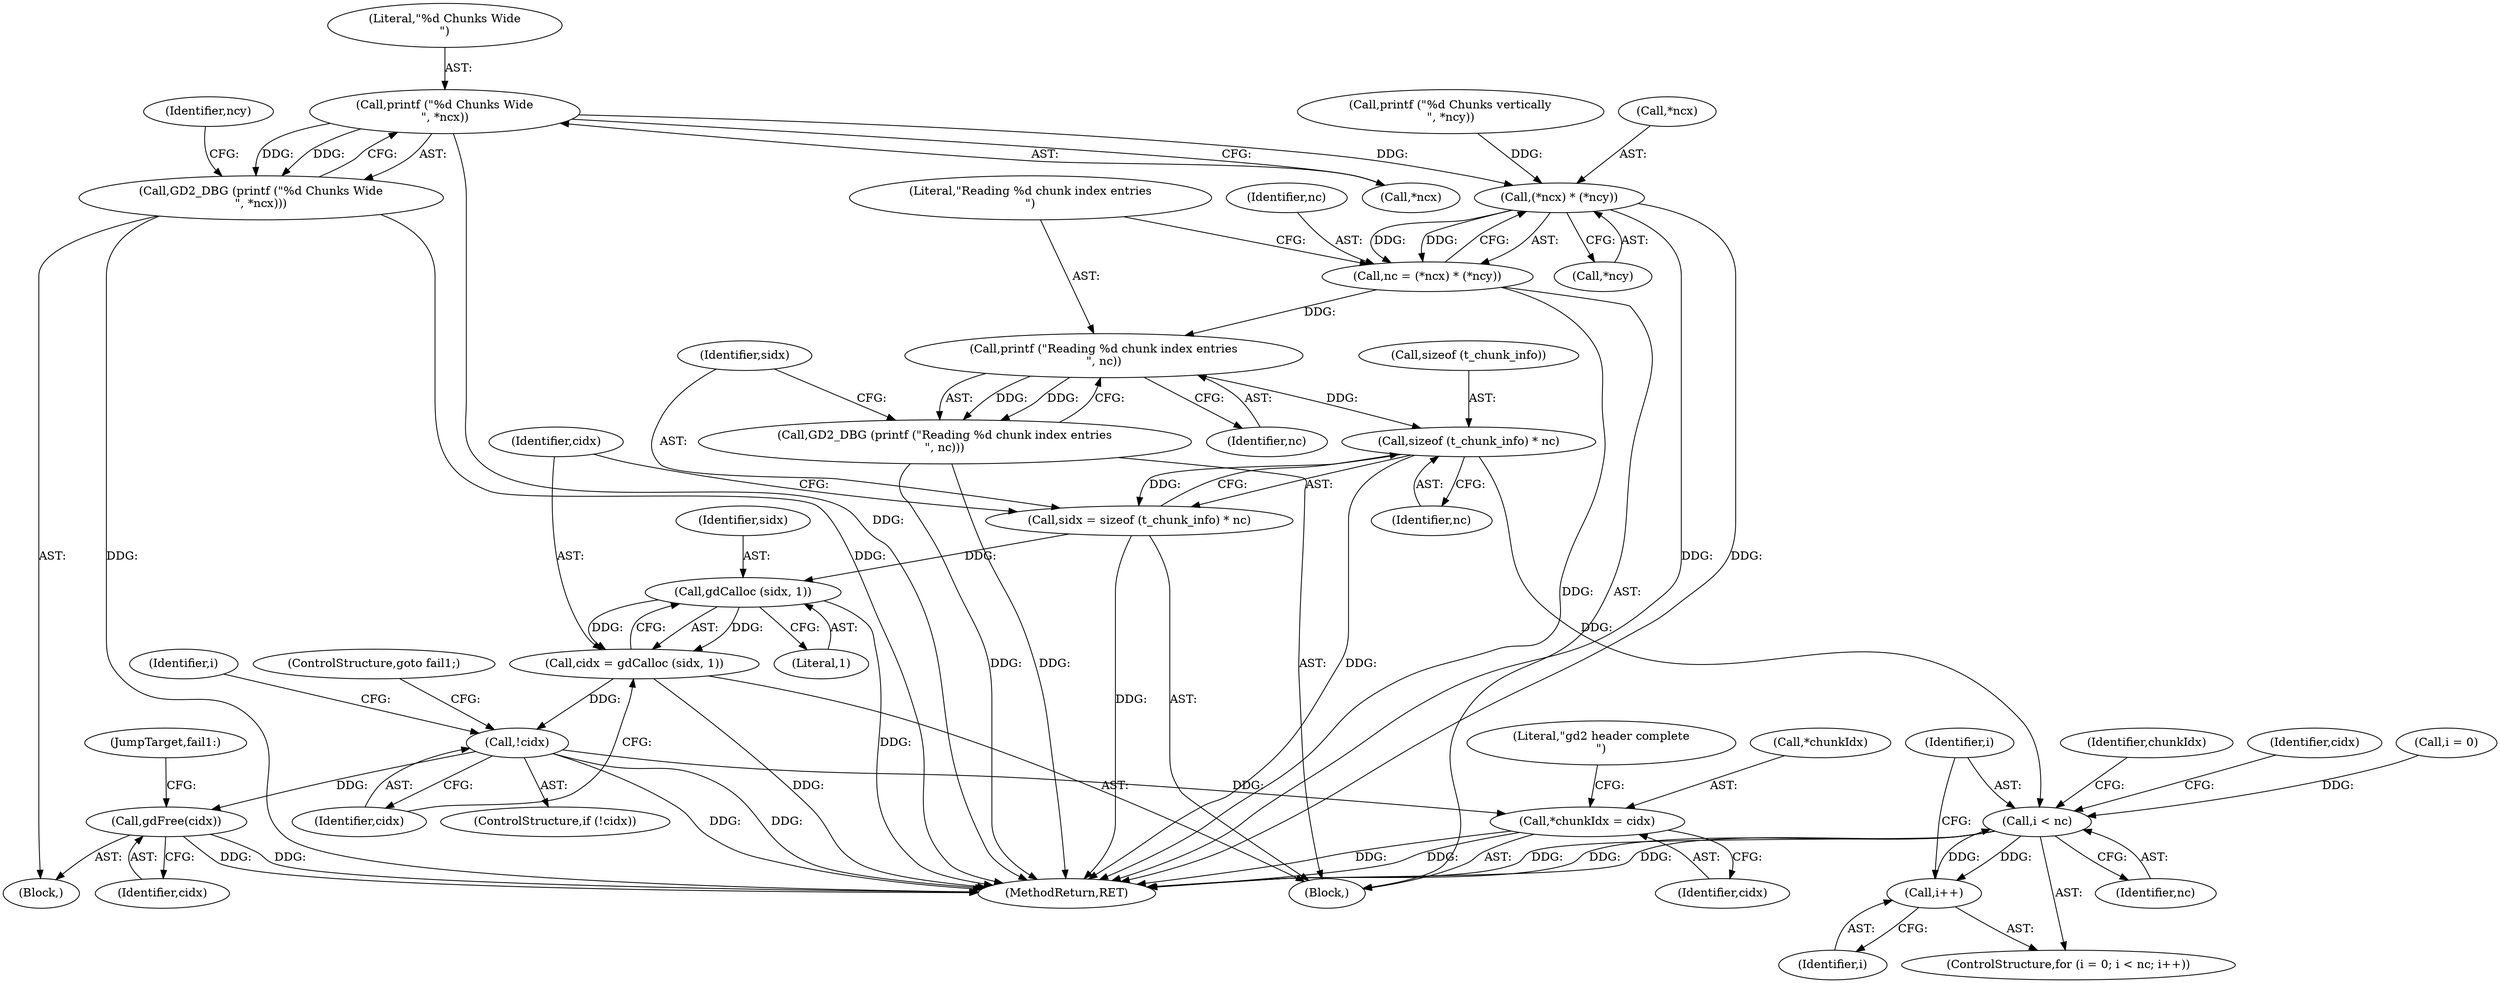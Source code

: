 digraph "0_libgd_2bb97f407c1145c850416a3bfbcc8cf124e68a19@pointer" {
"1000308" [label="(Call,printf (\"%d Chunks Wide\n\", *ncx))"];
"1000307" [label="(Call,GD2_DBG (printf (\"%d Chunks Wide\n\", *ncx)))"];
"1000332" [label="(Call,(*ncx) * (*ncy))"];
"1000330" [label="(Call,nc = (*ncx) * (*ncy))"];
"1000338" [label="(Call,printf (\"Reading %d chunk index entries\n\", nc))"];
"1000337" [label="(Call,GD2_DBG (printf (\"Reading %d chunk index entries\n\", nc)))"];
"1000343" [label="(Call,sizeof (t_chunk_info) * nc)"];
"1000341" [label="(Call,sidx = sizeof (t_chunk_info) * nc)"];
"1000349" [label="(Call,gdCalloc (sidx, 1))"];
"1000347" [label="(Call,cidx = gdCalloc (sidx, 1))"];
"1000353" [label="(Call,!cidx)"];
"1000410" [label="(Call,*chunkIdx = cidx)"];
"1000420" [label="(Call,gdFree(cidx))"];
"1000361" [label="(Call,i < nc)"];
"1000364" [label="(Call,i++)"];
"1000333" [label="(Call,*ncx)"];
"1000315" [label="(Identifier,ncy)"];
"1000309" [label="(Literal,\"%d Chunks Wide\n\")"];
"1000351" [label="(Literal,1)"];
"1000321" [label="(Call,printf (\"%d Chunks vertically\n\", *ncy))"];
"1000340" [label="(Identifier,nc)"];
"1000416" [label="(Literal,\"gd2 header complete\n\")"];
"1000117" [label="(Block,)"];
"1000362" [label="(Identifier,i)"];
"1000365" [label="(Identifier,i)"];
"1000330" [label="(Call,nc = (*ncx) * (*ncy))"];
"1000361" [label="(Call,i < nc)"];
"1000373" [label="(Identifier,cidx)"];
"1000342" [label="(Identifier,sidx)"];
"1000422" [label="(JumpTarget,fail1:)"];
"1000346" [label="(Identifier,nc)"];
"1000413" [label="(Identifier,cidx)"];
"1000364" [label="(Call,i++)"];
"1000307" [label="(Call,GD2_DBG (printf (\"%d Chunks Wide\n\", *ncx)))"];
"1000354" [label="(Identifier,cidx)"];
"1000353" [label="(Call,!cidx)"];
"1000357" [label="(ControlStructure,for (i = 0; i < nc; i++))"];
"1000411" [label="(Call,*chunkIdx)"];
"1000308" [label="(Call,printf (\"%d Chunks Wide\n\", *ncx))"];
"1000348" [label="(Identifier,cidx)"];
"1000358" [label="(Call,i = 0)"];
"1000410" [label="(Call,*chunkIdx = cidx)"];
"1000337" [label="(Call,GD2_DBG (printf (\"Reading %d chunk index entries\n\", nc)))"];
"1000425" [label="(MethodReturn,RET)"];
"1000335" [label="(Call,*ncy)"];
"1000363" [label="(Identifier,nc)"];
"1000329" [label="(Block,)"];
"1000352" [label="(ControlStructure,if (!cidx))"];
"1000356" [label="(ControlStructure,goto fail1;)"];
"1000412" [label="(Identifier,chunkIdx)"];
"1000341" [label="(Call,sidx = sizeof (t_chunk_info) * nc)"];
"1000359" [label="(Identifier,i)"];
"1000310" [label="(Call,*ncx)"];
"1000332" [label="(Call,(*ncx) * (*ncy))"];
"1000343" [label="(Call,sizeof (t_chunk_info) * nc)"];
"1000420" [label="(Call,gdFree(cidx))"];
"1000350" [label="(Identifier,sidx)"];
"1000338" [label="(Call,printf (\"Reading %d chunk index entries\n\", nc))"];
"1000347" [label="(Call,cidx = gdCalloc (sidx, 1))"];
"1000349" [label="(Call,gdCalloc (sidx, 1))"];
"1000421" [label="(Identifier,cidx)"];
"1000331" [label="(Identifier,nc)"];
"1000344" [label="(Call,sizeof (t_chunk_info))"];
"1000339" [label="(Literal,\"Reading %d chunk index entries\n\")"];
"1000308" -> "1000307"  [label="AST: "];
"1000308" -> "1000310"  [label="CFG: "];
"1000309" -> "1000308"  [label="AST: "];
"1000310" -> "1000308"  [label="AST: "];
"1000307" -> "1000308"  [label="CFG: "];
"1000308" -> "1000425"  [label="DDG: "];
"1000308" -> "1000307"  [label="DDG: "];
"1000308" -> "1000307"  [label="DDG: "];
"1000308" -> "1000332"  [label="DDG: "];
"1000307" -> "1000117"  [label="AST: "];
"1000315" -> "1000307"  [label="CFG: "];
"1000307" -> "1000425"  [label="DDG: "];
"1000307" -> "1000425"  [label="DDG: "];
"1000332" -> "1000330"  [label="AST: "];
"1000332" -> "1000335"  [label="CFG: "];
"1000333" -> "1000332"  [label="AST: "];
"1000335" -> "1000332"  [label="AST: "];
"1000330" -> "1000332"  [label="CFG: "];
"1000332" -> "1000425"  [label="DDG: "];
"1000332" -> "1000425"  [label="DDG: "];
"1000332" -> "1000330"  [label="DDG: "];
"1000332" -> "1000330"  [label="DDG: "];
"1000321" -> "1000332"  [label="DDG: "];
"1000330" -> "1000329"  [label="AST: "];
"1000331" -> "1000330"  [label="AST: "];
"1000339" -> "1000330"  [label="CFG: "];
"1000330" -> "1000425"  [label="DDG: "];
"1000330" -> "1000338"  [label="DDG: "];
"1000338" -> "1000337"  [label="AST: "];
"1000338" -> "1000340"  [label="CFG: "];
"1000339" -> "1000338"  [label="AST: "];
"1000340" -> "1000338"  [label="AST: "];
"1000337" -> "1000338"  [label="CFG: "];
"1000338" -> "1000337"  [label="DDG: "];
"1000338" -> "1000337"  [label="DDG: "];
"1000338" -> "1000343"  [label="DDG: "];
"1000337" -> "1000329"  [label="AST: "];
"1000342" -> "1000337"  [label="CFG: "];
"1000337" -> "1000425"  [label="DDG: "];
"1000337" -> "1000425"  [label="DDG: "];
"1000343" -> "1000341"  [label="AST: "];
"1000343" -> "1000346"  [label="CFG: "];
"1000344" -> "1000343"  [label="AST: "];
"1000346" -> "1000343"  [label="AST: "];
"1000341" -> "1000343"  [label="CFG: "];
"1000343" -> "1000425"  [label="DDG: "];
"1000343" -> "1000341"  [label="DDG: "];
"1000343" -> "1000361"  [label="DDG: "];
"1000341" -> "1000329"  [label="AST: "];
"1000342" -> "1000341"  [label="AST: "];
"1000348" -> "1000341"  [label="CFG: "];
"1000341" -> "1000425"  [label="DDG: "];
"1000341" -> "1000349"  [label="DDG: "];
"1000349" -> "1000347"  [label="AST: "];
"1000349" -> "1000351"  [label="CFG: "];
"1000350" -> "1000349"  [label="AST: "];
"1000351" -> "1000349"  [label="AST: "];
"1000347" -> "1000349"  [label="CFG: "];
"1000349" -> "1000425"  [label="DDG: "];
"1000349" -> "1000347"  [label="DDG: "];
"1000349" -> "1000347"  [label="DDG: "];
"1000347" -> "1000329"  [label="AST: "];
"1000348" -> "1000347"  [label="AST: "];
"1000354" -> "1000347"  [label="CFG: "];
"1000347" -> "1000425"  [label="DDG: "];
"1000347" -> "1000353"  [label="DDG: "];
"1000353" -> "1000352"  [label="AST: "];
"1000353" -> "1000354"  [label="CFG: "];
"1000354" -> "1000353"  [label="AST: "];
"1000356" -> "1000353"  [label="CFG: "];
"1000359" -> "1000353"  [label="CFG: "];
"1000353" -> "1000425"  [label="DDG: "];
"1000353" -> "1000425"  [label="DDG: "];
"1000353" -> "1000410"  [label="DDG: "];
"1000353" -> "1000420"  [label="DDG: "];
"1000410" -> "1000329"  [label="AST: "];
"1000410" -> "1000413"  [label="CFG: "];
"1000411" -> "1000410"  [label="AST: "];
"1000413" -> "1000410"  [label="AST: "];
"1000416" -> "1000410"  [label="CFG: "];
"1000410" -> "1000425"  [label="DDG: "];
"1000410" -> "1000425"  [label="DDG: "];
"1000420" -> "1000117"  [label="AST: "];
"1000420" -> "1000421"  [label="CFG: "];
"1000421" -> "1000420"  [label="AST: "];
"1000422" -> "1000420"  [label="CFG: "];
"1000420" -> "1000425"  [label="DDG: "];
"1000420" -> "1000425"  [label="DDG: "];
"1000361" -> "1000357"  [label="AST: "];
"1000361" -> "1000363"  [label="CFG: "];
"1000362" -> "1000361"  [label="AST: "];
"1000363" -> "1000361"  [label="AST: "];
"1000373" -> "1000361"  [label="CFG: "];
"1000412" -> "1000361"  [label="CFG: "];
"1000361" -> "1000425"  [label="DDG: "];
"1000361" -> "1000425"  [label="DDG: "];
"1000361" -> "1000425"  [label="DDG: "];
"1000364" -> "1000361"  [label="DDG: "];
"1000358" -> "1000361"  [label="DDG: "];
"1000361" -> "1000364"  [label="DDG: "];
"1000364" -> "1000357"  [label="AST: "];
"1000364" -> "1000365"  [label="CFG: "];
"1000365" -> "1000364"  [label="AST: "];
"1000362" -> "1000364"  [label="CFG: "];
}
